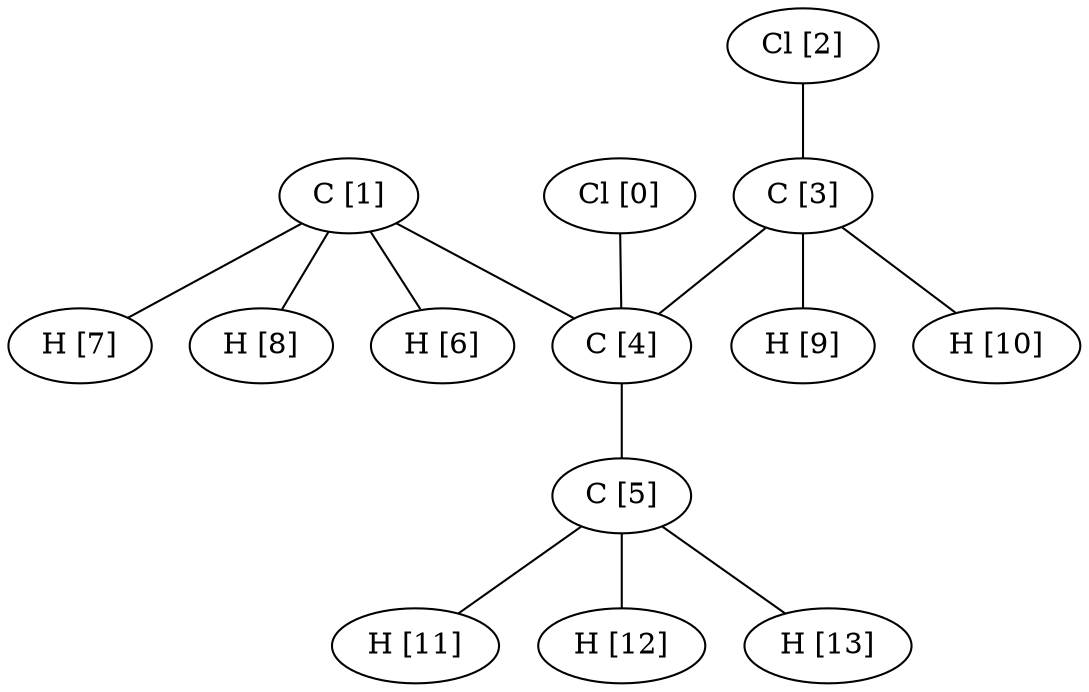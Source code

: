 graph G {
0[label="Cl [0]"];
1[label="C [1]"];
2[label="Cl [2]"];
3[label="C [3]"];
4[label="C [4]"];
5[label="C [5]"];
6[label="H [6]"];
7[label="H [7]"];
8[label="H [8]"];
9[label="H [9]"];
10[label="H [10]"];
11[label="H [11]"];
12[label="H [12]"];
13[label="H [13]"];
0--4 ;
1--4 ;
1--6 ;
1--7 ;
1--8 ;
2--3 ;
3--4 ;
3--9 ;
3--10 ;
4--5 ;
5--11 ;
5--12 ;
5--13 ;
}
